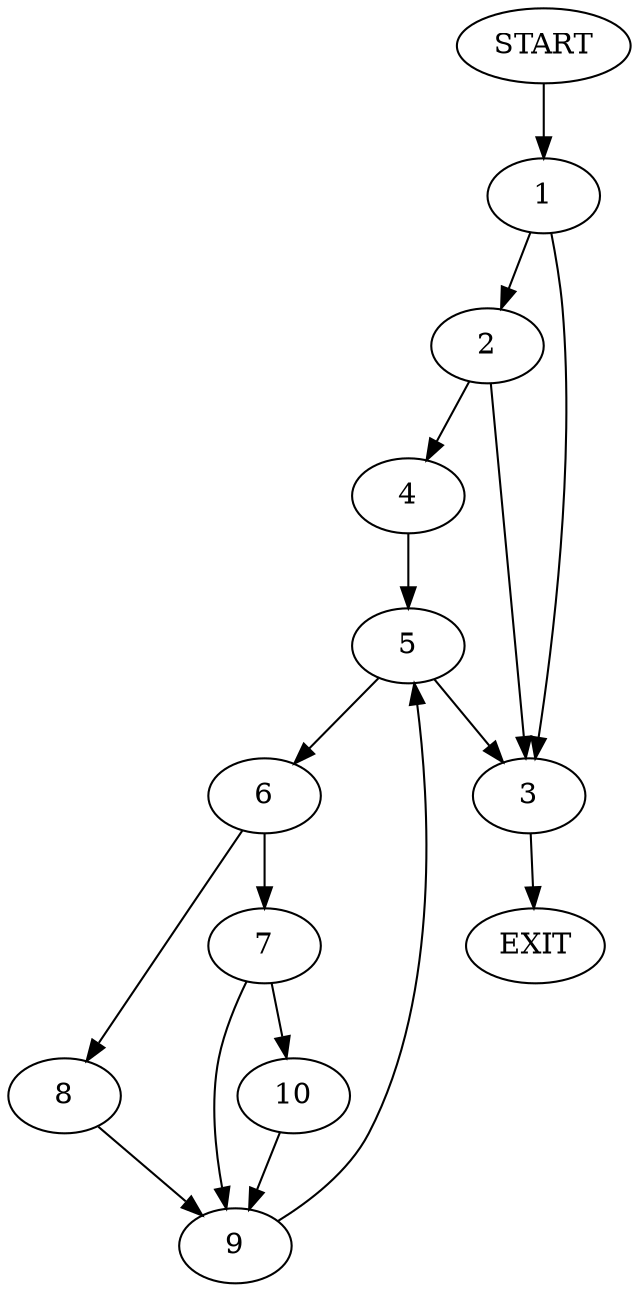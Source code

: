digraph {
0 [label="START"]
11 [label="EXIT"]
0 -> 1
1 -> 2
1 -> 3
2 -> 4
2 -> 3
3 -> 11
4 -> 5
5 -> 6
5 -> 3
6 -> 7
6 -> 8
8 -> 9
7 -> 9
7 -> 10
9 -> 5
10 -> 9
}
